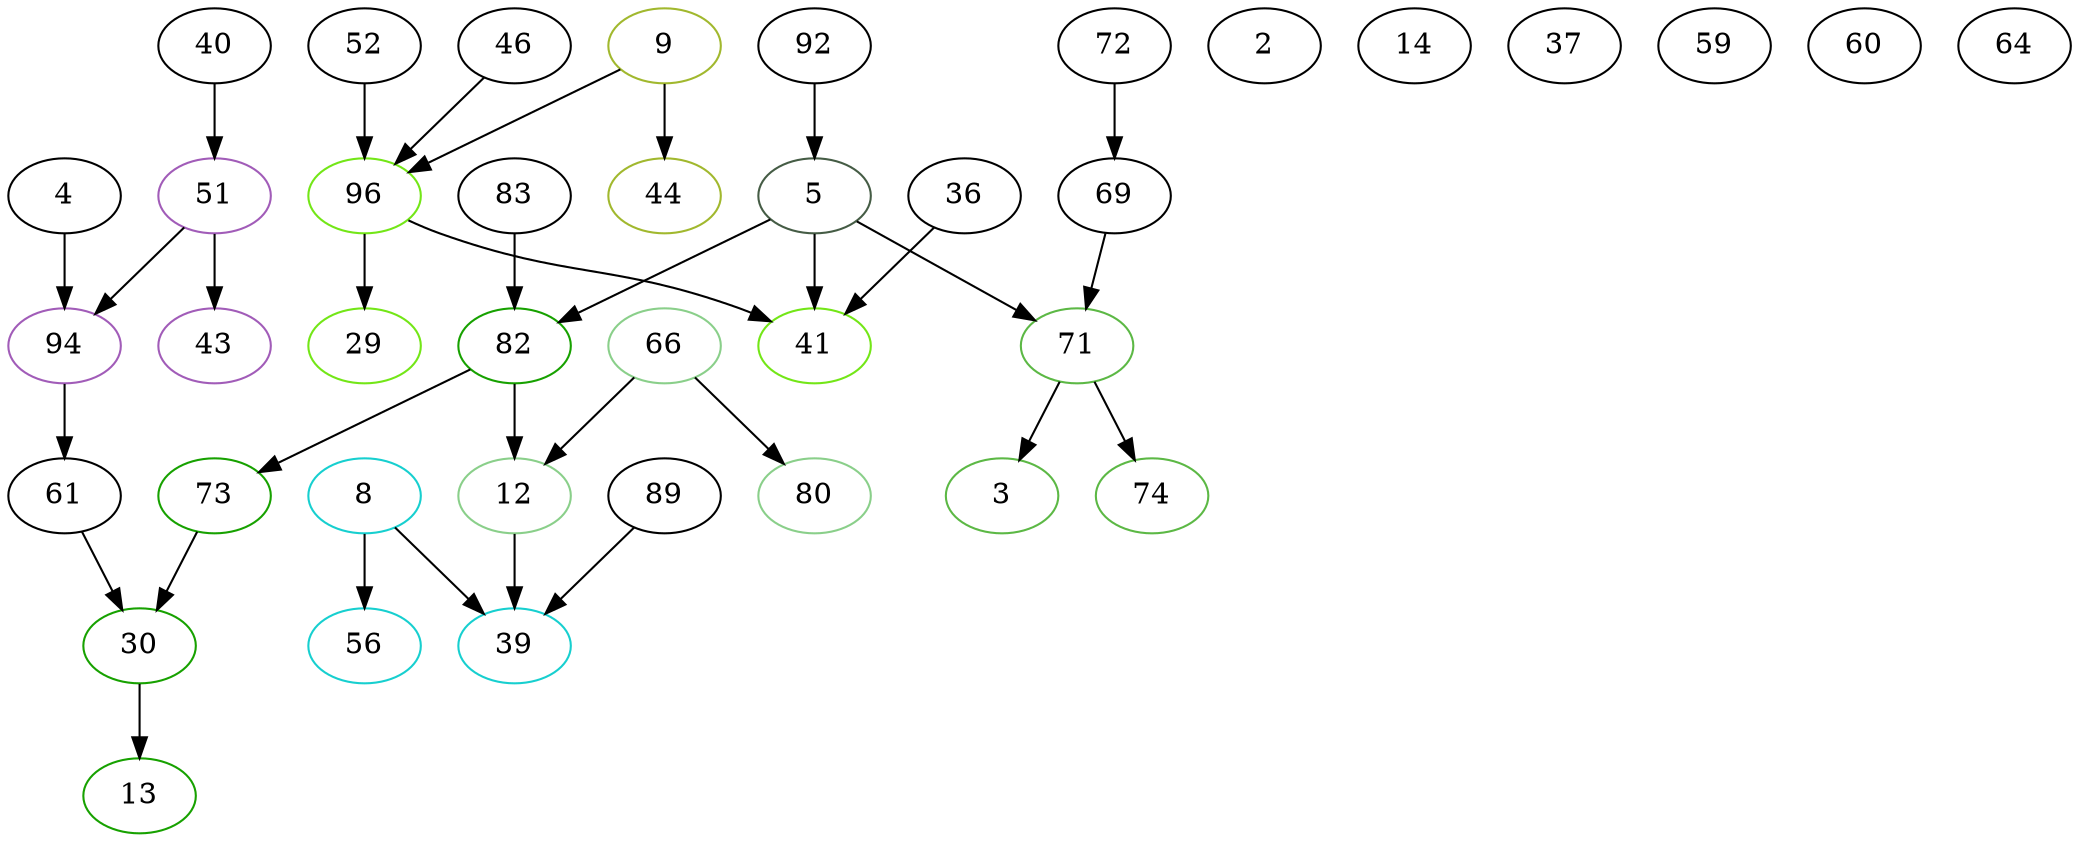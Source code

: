 digraph sample {
71 [color="#5cb845"];
5 [color="#455c45"];
82 [color="#17a100"];
51 [color="#a15cb8"];
66 [color="#8acf8a"];
8 [color="#17cfcf"];
96 [color="#73e617"];
9 [color="#a1b82e"];
3 [color="#5cb845"];
74 [color="#5cb845"];
73 [color="#17a100"];
30 [color="#17a100"];
13 [color="#17a100"];
94 [color="#a15cb8"];
43 [color="#a15cb8"];
12 [color="#17a100"];
12 [color="#8acf8a"];
80 [color="#8acf8a"];
39 [color="#17a100"];
39 [color="#8acf8a"];
39 [color="#17cfcf"];
56 [color="#17cfcf"];
41 [color="#455c45"];
41 [color="#73e617"];
44 [color="#a1b82e"];
29 [color="#73e617"];
69 -> 71[color="black"];
82 -> 12[color="black"];
96 -> 41[color="black"];
9 -> 96[color="black"];
40 -> 51[color="black"];
96 -> 29[color="black"];
5 -> 71[color="black"];
5 -> 82[color="black"];
82 -> 73[color="black"];
51 -> 94[color="black"];
8 -> 39[color="black"];
8 -> 56[color="black"];
66 -> 12[color="black"];
5 -> 41[color="black"];
83 -> 82[color="black"];
61 -> 30[color="black"];
12 -> 39[color="black"];
94 -> 61[color="black"];
73 -> 30[color="black"];
92 -> 5[color="black"];
71 -> 3[color="black"];
72 -> 69[color="black"];
9 -> 44[color="black"];
66 -> 80[color="black"];
89 -> 39[color="black"];
52 -> 96[color="black"];
46 -> 96[color="black"];
51 -> 43[color="black"];
30 -> 13[color="black"];
4 -> 94[color="black"];
71 -> 74[color="black"];
36 -> 41[color="black"];
2[color="black"];
14[color="black"];
37[color="black"];
59[color="black"];
60[color="black"];
64[color="black"];
}